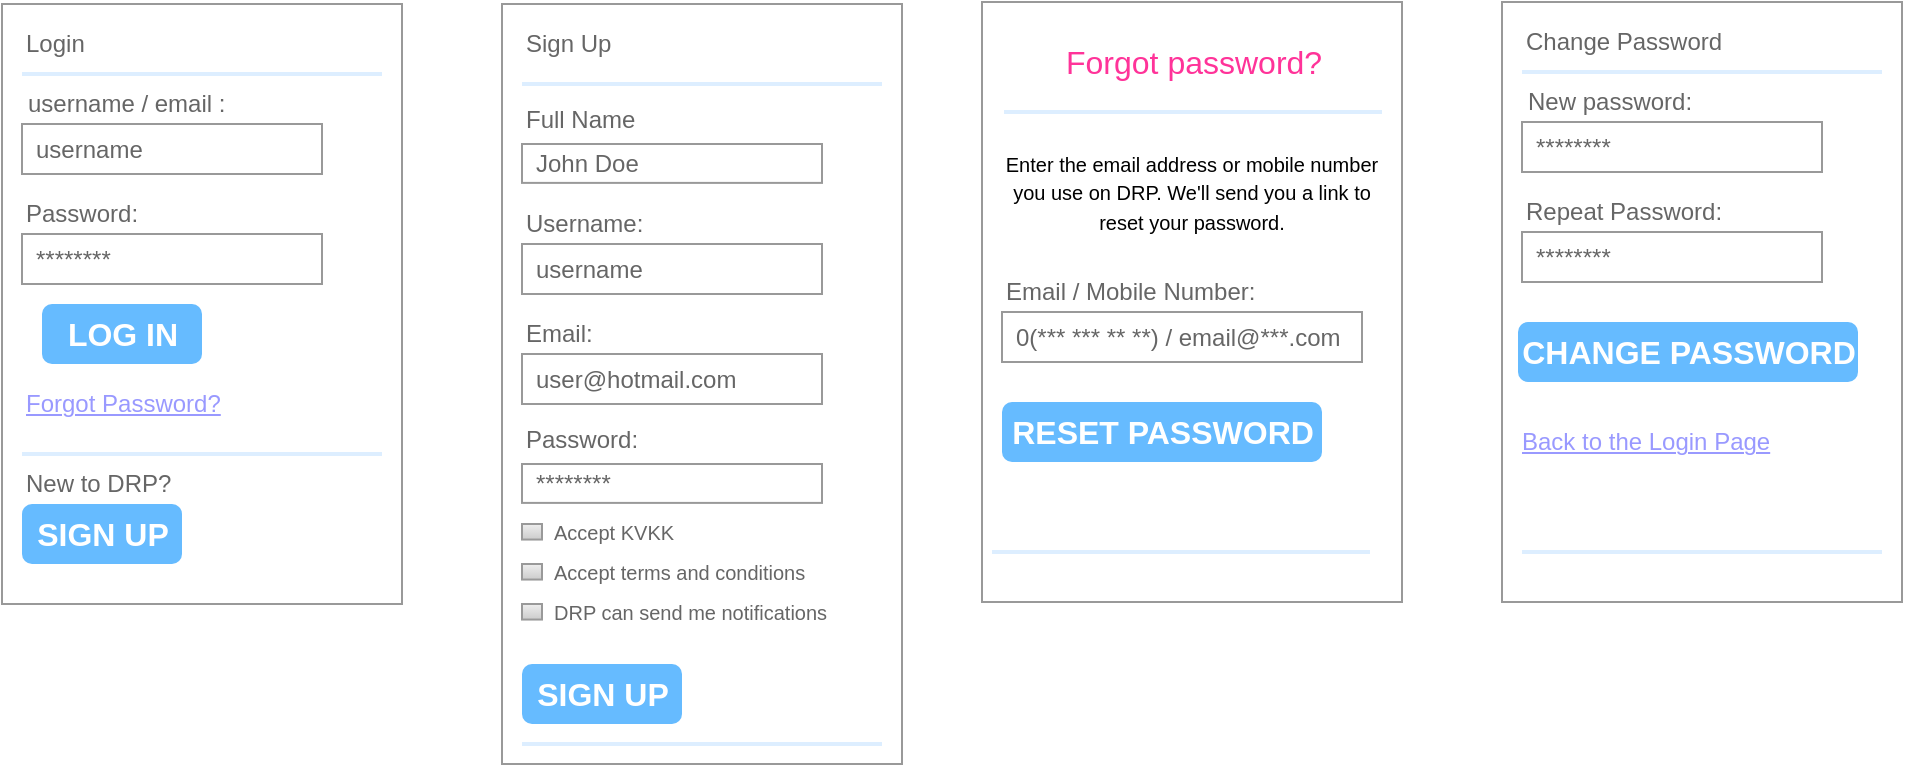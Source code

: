 <mxfile version="21.0.6" type="github">
  <diagram name="Account" id="2cc2dc42-3aac-f2a9-1cec-7a8b7cbee084">
    <mxGraphModel dx="724" dy="473" grid="1" gridSize="10" guides="1" tooltips="1" connect="1" arrows="1" fold="1" page="1" pageScale="1" pageWidth="1100" pageHeight="850" background="none" math="0" shadow="0">
      <root>
        <mxCell id="0" />
        <mxCell id="1" parent="0" />
        <mxCell id="IM1SlKHi9rK-Wiv3EAe7-1" value="" style="strokeWidth=1;shadow=0;dashed=0;align=center;html=1;shape=mxgraph.mockup.forms.rrect;rSize=0;strokeColor=#999999;fillColor=#ffffff;" parent="1" vertex="1">
          <mxGeometry x="30" y="51" width="200" height="300" as="geometry" />
        </mxCell>
        <mxCell id="IM1SlKHi9rK-Wiv3EAe7-2" value="Login" style="strokeWidth=1;shadow=0;dashed=0;align=center;html=1;shape=mxgraph.mockup.forms.anchor;fontSize=12;fontColor=#666666;align=left;resizeWidth=1;spacingLeft=0;" parent="IM1SlKHi9rK-Wiv3EAe7-1" vertex="1">
          <mxGeometry width="100" height="20" relative="1" as="geometry">
            <mxPoint x="10" y="10" as="offset" />
          </mxGeometry>
        </mxCell>
        <mxCell id="IM1SlKHi9rK-Wiv3EAe7-3" value="" style="shape=line;strokeColor=#ddeeff;strokeWidth=2;html=1;resizeWidth=1;" parent="IM1SlKHi9rK-Wiv3EAe7-1" vertex="1">
          <mxGeometry width="180" height="10" relative="1" as="geometry">
            <mxPoint x="10" y="30" as="offset" />
          </mxGeometry>
        </mxCell>
        <mxCell id="IM1SlKHi9rK-Wiv3EAe7-4" value="username / email :" style="strokeWidth=1;shadow=0;dashed=0;align=center;html=1;shape=mxgraph.mockup.forms.anchor;fontSize=12;fontColor=#666666;align=left;resizeWidth=1;spacingLeft=0;" parent="IM1SlKHi9rK-Wiv3EAe7-1" vertex="1">
          <mxGeometry width="120" height="20" relative="1" as="geometry">
            <mxPoint x="11" y="40" as="offset" />
          </mxGeometry>
        </mxCell>
        <mxCell id="IM1SlKHi9rK-Wiv3EAe7-5" value="username" style="strokeWidth=1;shadow=0;dashed=0;align=center;html=1;shape=mxgraph.mockup.forms.rrect;rSize=0;strokeColor=#999999;fontColor=#666666;align=left;spacingLeft=5;resizeWidth=1;" parent="IM1SlKHi9rK-Wiv3EAe7-1" vertex="1">
          <mxGeometry width="150" height="25" relative="1" as="geometry">
            <mxPoint x="10" y="60" as="offset" />
          </mxGeometry>
        </mxCell>
        <mxCell id="IM1SlKHi9rK-Wiv3EAe7-6" value="Password:" style="strokeWidth=1;shadow=0;dashed=0;align=center;html=1;shape=mxgraph.mockup.forms.anchor;fontSize=12;fontColor=#666666;align=left;resizeWidth=1;spacingLeft=0;" parent="IM1SlKHi9rK-Wiv3EAe7-1" vertex="1">
          <mxGeometry width="100" height="20" relative="1" as="geometry">
            <mxPoint x="10" y="95" as="offset" />
          </mxGeometry>
        </mxCell>
        <mxCell id="IM1SlKHi9rK-Wiv3EAe7-7" value="********" style="strokeWidth=1;shadow=0;dashed=0;align=center;html=1;shape=mxgraph.mockup.forms.rrect;rSize=0;strokeColor=#999999;fontColor=#666666;align=left;spacingLeft=5;resizeWidth=1;" parent="IM1SlKHi9rK-Wiv3EAe7-1" vertex="1">
          <mxGeometry width="150" height="25" relative="1" as="geometry">
            <mxPoint x="10" y="115" as="offset" />
          </mxGeometry>
        </mxCell>
        <object label="&lt;span style=&quot;white-space: pre;&quot;&gt;L&lt;/span&gt;OG IN" id="IM1SlKHi9rK-Wiv3EAe7-8">
          <mxCell style="strokeWidth=1;shadow=0;dashed=0;align=center;html=1;shape=mxgraph.mockup.forms.rrect;rSize=5;strokeColor=none;fontColor=#ffffff;fillColor=#66bbff;fontSize=16;fontStyle=1;" parent="IM1SlKHi9rK-Wiv3EAe7-1" vertex="1">
            <mxGeometry y="1" width="80" height="30" relative="1" as="geometry">
              <mxPoint x="20" y="-150" as="offset" />
            </mxGeometry>
          </mxCell>
        </object>
        <mxCell id="IM1SlKHi9rK-Wiv3EAe7-9" value="Forgot Password?" style="strokeWidth=1;shadow=0;dashed=0;align=center;html=1;shape=mxgraph.mockup.forms.anchor;fontSize=12;fontColor=#9999ff;align=left;spacingLeft=0;fontStyle=4;resizeWidth=1;" parent="IM1SlKHi9rK-Wiv3EAe7-1" vertex="1">
          <mxGeometry y="1" width="150" height="20" relative="1" as="geometry">
            <mxPoint x="10" y="-110" as="offset" />
          </mxGeometry>
        </mxCell>
        <mxCell id="IM1SlKHi9rK-Wiv3EAe7-10" value="" style="shape=line;strokeColor=#ddeeff;strokeWidth=2;html=1;resizeWidth=1;" parent="IM1SlKHi9rK-Wiv3EAe7-1" vertex="1">
          <mxGeometry y="1" width="180" height="10" relative="1" as="geometry">
            <mxPoint x="10" y="-80" as="offset" />
          </mxGeometry>
        </mxCell>
        <mxCell id="IM1SlKHi9rK-Wiv3EAe7-11" value="New to DRP?" style="strokeWidth=1;shadow=0;dashed=0;align=center;html=1;shape=mxgraph.mockup.forms.anchor;fontSize=12;fontColor=#666666;align=left;spacingLeft=0;resizeWidth=1;" parent="IM1SlKHi9rK-Wiv3EAe7-1" vertex="1">
          <mxGeometry y="1" width="150" height="20" relative="1" as="geometry">
            <mxPoint x="10" y="-70" as="offset" />
          </mxGeometry>
        </mxCell>
        <mxCell id="IM1SlKHi9rK-Wiv3EAe7-12" value="SIGN UP" style="strokeWidth=1;shadow=0;dashed=0;align=center;html=1;shape=mxgraph.mockup.forms.rrect;rSize=5;strokeColor=none;fontColor=#ffffff;fillColor=#66bbff;fontSize=16;fontStyle=1;" parent="IM1SlKHi9rK-Wiv3EAe7-1" vertex="1">
          <mxGeometry y="1" width="80" height="30" relative="1" as="geometry">
            <mxPoint x="10" y="-50" as="offset" />
          </mxGeometry>
        </mxCell>
        <mxCell id="IM1SlKHi9rK-Wiv3EAe7-13" value="" style="strokeWidth=1;shadow=0;dashed=0;align=center;html=1;shape=mxgraph.mockup.forms.rrect;rSize=0;strokeColor=#999999;fillColor=#ffffff;" parent="1" vertex="1">
          <mxGeometry x="280" y="51" width="200" height="380" as="geometry" />
        </mxCell>
        <mxCell id="IM1SlKHi9rK-Wiv3EAe7-14" value="" style="shape=line;strokeColor=#ddeeff;strokeWidth=2;html=1;resizeWidth=1;" parent="IM1SlKHi9rK-Wiv3EAe7-13" vertex="1">
          <mxGeometry y="1" width="180" height="10" relative="1" as="geometry">
            <mxPoint x="10" y="-15" as="offset" />
          </mxGeometry>
        </mxCell>
        <mxCell id="IM1SlKHi9rK-Wiv3EAe7-15" value="SIGN UP" style="strokeWidth=1;shadow=0;dashed=0;align=center;html=1;shape=mxgraph.mockup.forms.rrect;rSize=5;strokeColor=none;fontColor=#ffffff;fillColor=#66bbff;fontSize=16;fontStyle=1;" parent="IM1SlKHi9rK-Wiv3EAe7-13" vertex="1">
          <mxGeometry y="1" width="80" height="30" relative="1" as="geometry">
            <mxPoint x="10" y="-50" as="offset" />
          </mxGeometry>
        </mxCell>
        <mxCell id="IM1SlKHi9rK-Wiv3EAe7-16" value="&lt;p style=&quot;line-height: 110%;&quot;&gt;&lt;font style=&quot;font-size: 10px;&quot;&gt;Accept terms and conditions&amp;nbsp;&amp;nbsp;&lt;/font&gt;&lt;/p&gt;" style="strokeWidth=1;shadow=0;dashed=0;align=center;html=1;shape=mxgraph.mockup.forms.rrect;rSize=0;fillColor=#eeeeee;strokeColor=#999999;gradientColor=#cccccc;align=left;spacingLeft=4;fontSize=17;fontColor=#666666;labelPosition=right;" parent="IM1SlKHi9rK-Wiv3EAe7-13" vertex="1">
          <mxGeometry x="10" y="279.999" width="10" height="7.778" as="geometry" />
        </mxCell>
        <mxCell id="IM1SlKHi9rK-Wiv3EAe7-17" value="Sign Up" style="strokeWidth=1;shadow=0;dashed=0;align=center;html=1;shape=mxgraph.mockup.forms.anchor;fontSize=12;fontColor=#666666;align=left;resizeWidth=1;spacingLeft=0;" parent="IM1SlKHi9rK-Wiv3EAe7-13" vertex="1">
          <mxGeometry x="10" y="10" width="100" height="20" as="geometry" />
        </mxCell>
        <mxCell id="IM1SlKHi9rK-Wiv3EAe7-18" value="Email:" style="strokeWidth=1;shadow=0;dashed=0;align=center;html=1;shape=mxgraph.mockup.forms.anchor;fontSize=12;fontColor=#666666;align=left;resizeWidth=1;spacingLeft=0;" parent="IM1SlKHi9rK-Wiv3EAe7-13" vertex="1">
          <mxGeometry x="10" y="155" width="100" height="20" as="geometry" />
        </mxCell>
        <mxCell id="IM1SlKHi9rK-Wiv3EAe7-19" value="user@hotmail.com" style="strokeWidth=1;shadow=0;dashed=0;align=center;html=1;shape=mxgraph.mockup.forms.rrect;rSize=0;strokeColor=#999999;fontColor=#666666;align=left;spacingLeft=5;resizeWidth=1;" parent="IM1SlKHi9rK-Wiv3EAe7-13" vertex="1">
          <mxGeometry x="10" y="175" width="150" height="25" as="geometry" />
        </mxCell>
        <mxCell id="IM1SlKHi9rK-Wiv3EAe7-20" value="Username:" style="strokeWidth=1;shadow=0;dashed=0;align=center;html=1;shape=mxgraph.mockup.forms.anchor;fontSize=12;fontColor=#666666;align=left;resizeWidth=1;spacingLeft=0;" parent="IM1SlKHi9rK-Wiv3EAe7-13" vertex="1">
          <mxGeometry x="10" y="100" width="100" height="20" as="geometry" />
        </mxCell>
        <mxCell id="IM1SlKHi9rK-Wiv3EAe7-21" value="username" style="strokeWidth=1;shadow=0;dashed=0;align=center;html=1;shape=mxgraph.mockup.forms.rrect;rSize=0;strokeColor=#999999;fontColor=#666666;align=left;spacingLeft=5;resizeWidth=1;" parent="IM1SlKHi9rK-Wiv3EAe7-13" vertex="1">
          <mxGeometry x="10" y="120" width="150" height="25" as="geometry" />
        </mxCell>
        <mxCell id="IM1SlKHi9rK-Wiv3EAe7-22" value="Full Name" style="strokeWidth=1;shadow=0;dashed=0;align=center;html=1;shape=mxgraph.mockup.forms.anchor;fontSize=12;fontColor=#666666;align=left;resizeWidth=1;spacingLeft=0;" parent="IM1SlKHi9rK-Wiv3EAe7-13" vertex="1">
          <mxGeometry x="10" y="49.996" width="100" height="15.556" as="geometry" />
        </mxCell>
        <mxCell id="IM1SlKHi9rK-Wiv3EAe7-23" value="John Doe" style="strokeWidth=1;shadow=0;dashed=0;align=center;html=1;shape=mxgraph.mockup.forms.rrect;rSize=0;strokeColor=#999999;fontColor=#666666;align=left;spacingLeft=5;resizeWidth=1;" parent="IM1SlKHi9rK-Wiv3EAe7-13" vertex="1">
          <mxGeometry x="10" y="70.001" width="150" height="19.444" as="geometry" />
        </mxCell>
        <mxCell id="IM1SlKHi9rK-Wiv3EAe7-24" value="Password:" style="strokeWidth=1;shadow=0;dashed=0;align=center;html=1;shape=mxgraph.mockup.forms.anchor;fontSize=12;fontColor=#666666;align=left;resizeWidth=1;spacingLeft=0;" parent="IM1SlKHi9rK-Wiv3EAe7-13" vertex="1">
          <mxGeometry x="10" y="209.999" width="100" height="15.556" as="geometry" />
        </mxCell>
        <mxCell id="IM1SlKHi9rK-Wiv3EAe7-25" value="********" style="strokeWidth=1;shadow=0;dashed=0;align=center;html=1;shape=mxgraph.mockup.forms.rrect;rSize=0;strokeColor=#999999;fontColor=#666666;align=left;spacingLeft=5;resizeWidth=1;" parent="IM1SlKHi9rK-Wiv3EAe7-13" vertex="1">
          <mxGeometry x="10" y="230.004" width="150" height="19.444" as="geometry" />
        </mxCell>
        <mxCell id="IM1SlKHi9rK-Wiv3EAe7-26" value="&lt;p style=&quot;line-height: 110%;&quot;&gt;&lt;font style=&quot;font-size: 10px;&quot;&gt;Accept KVKK&amp;nbsp;&amp;nbsp;&lt;/font&gt;&lt;/p&gt;" style="strokeWidth=1;shadow=0;dashed=0;align=center;html=1;shape=mxgraph.mockup.forms.rrect;rSize=0;fillColor=#eeeeee;strokeColor=#999999;gradientColor=#cccccc;align=left;spacingLeft=4;fontSize=17;fontColor=#666666;labelPosition=right;" parent="IM1SlKHi9rK-Wiv3EAe7-13" vertex="1">
          <mxGeometry x="10" y="259.999" width="10" height="7.778" as="geometry" />
        </mxCell>
        <mxCell id="IM1SlKHi9rK-Wiv3EAe7-27" value="&lt;p style=&quot;line-height: 110%;&quot;&gt;&lt;font style=&quot;font-size: 10px;&quot;&gt;DRP can send me notifications&amp;nbsp;&amp;nbsp;&lt;/font&gt;&lt;/p&gt;" style="strokeWidth=1;shadow=0;dashed=0;align=center;html=1;shape=mxgraph.mockup.forms.rrect;rSize=0;fillColor=#eeeeee;strokeColor=#999999;gradientColor=#cccccc;align=left;spacingLeft=4;fontSize=17;fontColor=#666666;labelPosition=right;" parent="IM1SlKHi9rK-Wiv3EAe7-13" vertex="1">
          <mxGeometry x="10" y="299.999" width="10" height="7.778" as="geometry" />
        </mxCell>
        <mxCell id="IM1SlKHi9rK-Wiv3EAe7-28" value="" style="shape=line;strokeColor=#ddeeff;strokeWidth=2;html=1;resizeWidth=1;" parent="IM1SlKHi9rK-Wiv3EAe7-13" vertex="1">
          <mxGeometry x="10" y="35" width="180" height="10" as="geometry" />
        </mxCell>
        <mxCell id="IM1SlKHi9rK-Wiv3EAe7-29" value="" style="strokeWidth=1;shadow=0;dashed=0;align=center;html=1;shape=mxgraph.mockup.forms.rrect;rSize=0;strokeColor=#999999;fillColor=#ffffff;" parent="1" vertex="1">
          <mxGeometry x="520" y="50" width="210" height="300" as="geometry" />
        </mxCell>
        <mxCell id="IM1SlKHi9rK-Wiv3EAe7-30" value="&lt;font color=&quot;#ff3399&quot; style=&quot;font-size: 16px;&quot;&gt;Forgot password?&lt;/font&gt;" style="strokeWidth=1;shadow=0;dashed=0;align=center;html=1;shape=mxgraph.mockup.forms.anchor;fontSize=12;fontColor=#666666;align=left;resizeWidth=1;spacingLeft=0;" parent="IM1SlKHi9rK-Wiv3EAe7-29" vertex="1">
          <mxGeometry width="105" height="20" relative="1" as="geometry">
            <mxPoint x="40" y="20" as="offset" />
          </mxGeometry>
        </mxCell>
        <mxCell id="IM1SlKHi9rK-Wiv3EAe7-31" value="" style="shape=line;strokeColor=#ddeeff;strokeWidth=2;html=1;resizeWidth=1;" parent="IM1SlKHi9rK-Wiv3EAe7-29" vertex="1">
          <mxGeometry width="189" height="10" relative="1" as="geometry">
            <mxPoint x="11" y="50" as="offset" />
          </mxGeometry>
        </mxCell>
        <mxCell id="IM1SlKHi9rK-Wiv3EAe7-32" value="" style="strokeWidth=1;shadow=0;dashed=0;align=center;html=1;shape=mxgraph.mockup.forms.anchor;fontSize=12;fontColor=#666666;align=left;resizeWidth=1;spacingLeft=0;" parent="IM1SlKHi9rK-Wiv3EAe7-29" vertex="1">
          <mxGeometry width="84" height="40" relative="1" as="geometry">
            <mxPoint x="30" y="70" as="offset" />
          </mxGeometry>
        </mxCell>
        <mxCell id="IM1SlKHi9rK-Wiv3EAe7-33" value="" style="shape=line;strokeColor=#ddeeff;strokeWidth=2;html=1;resizeWidth=1;" parent="IM1SlKHi9rK-Wiv3EAe7-29" vertex="1">
          <mxGeometry y="1" width="189" height="10" relative="1" as="geometry">
            <mxPoint x="5" y="-30" as="offset" />
          </mxGeometry>
        </mxCell>
        <mxCell id="IM1SlKHi9rK-Wiv3EAe7-34" value="RESET PASSWORD" style="strokeWidth=1;shadow=0;dashed=0;align=center;html=1;shape=mxgraph.mockup.forms.rrect;rSize=5;strokeColor=none;fontColor=#ffffff;fillColor=#66bbff;fontSize=16;fontStyle=1;" parent="IM1SlKHi9rK-Wiv3EAe7-29" vertex="1">
          <mxGeometry y="1" width="160" height="30" relative="1" as="geometry">
            <mxPoint x="10" y="-100" as="offset" />
          </mxGeometry>
        </mxCell>
        <mxCell id="IM1SlKHi9rK-Wiv3EAe7-35" value="&lt;font style=&quot;font-size: 10px;&quot;&gt;Enter the email address or mobile number you use on DRP. We&#39;ll send you a link to reset your password.&lt;/font&gt;" style="text;html=1;strokeColor=none;fillColor=none;align=center;verticalAlign=middle;whiteSpace=wrap;rounded=0;" parent="IM1SlKHi9rK-Wiv3EAe7-29" vertex="1">
          <mxGeometry x="5" y="70" width="200" height="50" as="geometry" />
        </mxCell>
        <mxCell id="IM1SlKHi9rK-Wiv3EAe7-36" value="Email / Mobile Number:" style="strokeWidth=1;shadow=0;dashed=0;align=center;html=1;shape=mxgraph.mockup.forms.anchor;fontSize=12;fontColor=#666666;align=left;resizeWidth=1;spacingLeft=0;" parent="IM1SlKHi9rK-Wiv3EAe7-29" vertex="1">
          <mxGeometry x="10" y="135" width="170" height="20" as="geometry" />
        </mxCell>
        <mxCell id="IM1SlKHi9rK-Wiv3EAe7-37" value="0(*** *** ** **) / email@***.com" style="strokeWidth=1;shadow=0;dashed=0;align=center;html=1;shape=mxgraph.mockup.forms.rrect;rSize=0;strokeColor=#999999;fontColor=#666666;align=left;spacingLeft=5;resizeWidth=1;" parent="IM1SlKHi9rK-Wiv3EAe7-29" vertex="1">
          <mxGeometry x="10" y="155" width="180" height="25" as="geometry" />
        </mxCell>
        <mxCell id="IM1SlKHi9rK-Wiv3EAe7-38" value="" style="strokeWidth=1;shadow=0;dashed=0;align=center;html=1;shape=mxgraph.mockup.forms.anchor;fontSize=12;fontColor=#666666;align=left;resizeWidth=1;spacingLeft=0;" parent="IM1SlKHi9rK-Wiv3EAe7-29" vertex="1">
          <mxGeometry x="10" y="180" width="115" height="20" as="geometry" />
        </mxCell>
        <mxCell id="IM1SlKHi9rK-Wiv3EAe7-39" value="" style="strokeWidth=1;shadow=0;dashed=0;align=center;html=1;shape=mxgraph.mockup.forms.rrect;rSize=0;strokeColor=#999999;fillColor=#ffffff;" parent="1" vertex="1">
          <mxGeometry x="780" y="50" width="200" height="300" as="geometry" />
        </mxCell>
        <mxCell id="IM1SlKHi9rK-Wiv3EAe7-40" value="Change Password" style="strokeWidth=1;shadow=0;dashed=0;align=center;html=1;shape=mxgraph.mockup.forms.anchor;fontSize=12;fontColor=#666666;align=left;resizeWidth=1;spacingLeft=0;" parent="IM1SlKHi9rK-Wiv3EAe7-39" vertex="1">
          <mxGeometry width="100" height="20" relative="1" as="geometry">
            <mxPoint x="10" y="10" as="offset" />
          </mxGeometry>
        </mxCell>
        <mxCell id="IM1SlKHi9rK-Wiv3EAe7-41" value="" style="shape=line;strokeColor=#ddeeff;strokeWidth=2;html=1;resizeWidth=1;" parent="IM1SlKHi9rK-Wiv3EAe7-39" vertex="1">
          <mxGeometry width="180" height="10" relative="1" as="geometry">
            <mxPoint x="10" y="30" as="offset" />
          </mxGeometry>
        </mxCell>
        <mxCell id="IM1SlKHi9rK-Wiv3EAe7-42" value="New password:" style="strokeWidth=1;shadow=0;dashed=0;align=center;html=1;shape=mxgraph.mockup.forms.anchor;fontSize=12;fontColor=#666666;align=left;resizeWidth=1;spacingLeft=0;" parent="IM1SlKHi9rK-Wiv3EAe7-39" vertex="1">
          <mxGeometry width="120" height="20" relative="1" as="geometry">
            <mxPoint x="11" y="40" as="offset" />
          </mxGeometry>
        </mxCell>
        <mxCell id="IM1SlKHi9rK-Wiv3EAe7-43" value="********" style="strokeWidth=1;shadow=0;dashed=0;align=center;html=1;shape=mxgraph.mockup.forms.rrect;rSize=0;strokeColor=#999999;fontColor=#666666;align=left;spacingLeft=5;resizeWidth=1;" parent="IM1SlKHi9rK-Wiv3EAe7-39" vertex="1">
          <mxGeometry width="150" height="25" relative="1" as="geometry">
            <mxPoint x="10" y="60" as="offset" />
          </mxGeometry>
        </mxCell>
        <mxCell id="IM1SlKHi9rK-Wiv3EAe7-44" value="Repeat Password:" style="strokeWidth=1;shadow=0;dashed=0;align=center;html=1;shape=mxgraph.mockup.forms.anchor;fontSize=12;fontColor=#666666;align=left;resizeWidth=1;spacingLeft=0;" parent="IM1SlKHi9rK-Wiv3EAe7-39" vertex="1">
          <mxGeometry width="110" height="20" relative="1" as="geometry">
            <mxPoint x="10" y="95" as="offset" />
          </mxGeometry>
        </mxCell>
        <mxCell id="IM1SlKHi9rK-Wiv3EAe7-45" value="********" style="strokeWidth=1;shadow=0;dashed=0;align=center;html=1;shape=mxgraph.mockup.forms.rrect;rSize=0;strokeColor=#999999;fontColor=#666666;align=left;spacingLeft=5;resizeWidth=1;" parent="IM1SlKHi9rK-Wiv3EAe7-39" vertex="1">
          <mxGeometry width="150" height="25" relative="1" as="geometry">
            <mxPoint x="10" y="115" as="offset" />
          </mxGeometry>
        </mxCell>
        <mxCell id="IM1SlKHi9rK-Wiv3EAe7-46" value="Back to the Login Page" style="strokeWidth=1;shadow=0;dashed=0;align=center;html=1;shape=mxgraph.mockup.forms.anchor;fontSize=12;fontColor=#9999ff;align=left;spacingLeft=0;fontStyle=4;resizeWidth=1;" parent="IM1SlKHi9rK-Wiv3EAe7-39" vertex="1">
          <mxGeometry y="1" width="150" height="20" relative="1" as="geometry">
            <mxPoint x="8" y="-90" as="offset" />
          </mxGeometry>
        </mxCell>
        <mxCell id="IM1SlKHi9rK-Wiv3EAe7-47" value="" style="shape=line;strokeColor=#ddeeff;strokeWidth=2;html=1;resizeWidth=1;" parent="IM1SlKHi9rK-Wiv3EAe7-39" vertex="1">
          <mxGeometry y="1" width="180" height="10" relative="1" as="geometry">
            <mxPoint x="10" y="-30" as="offset" />
          </mxGeometry>
        </mxCell>
        <mxCell id="IM1SlKHi9rK-Wiv3EAe7-48" value="CHANGE PASSWORD" style="strokeWidth=1;shadow=0;dashed=0;align=center;html=1;shape=mxgraph.mockup.forms.rrect;rSize=5;strokeColor=none;fontColor=#ffffff;fillColor=#66bbff;fontSize=16;fontStyle=1;" parent="IM1SlKHi9rK-Wiv3EAe7-39" vertex="1">
          <mxGeometry x="8" y="160" width="170" height="30" as="geometry" />
        </mxCell>
      </root>
    </mxGraphModel>
  </diagram>
</mxfile>
